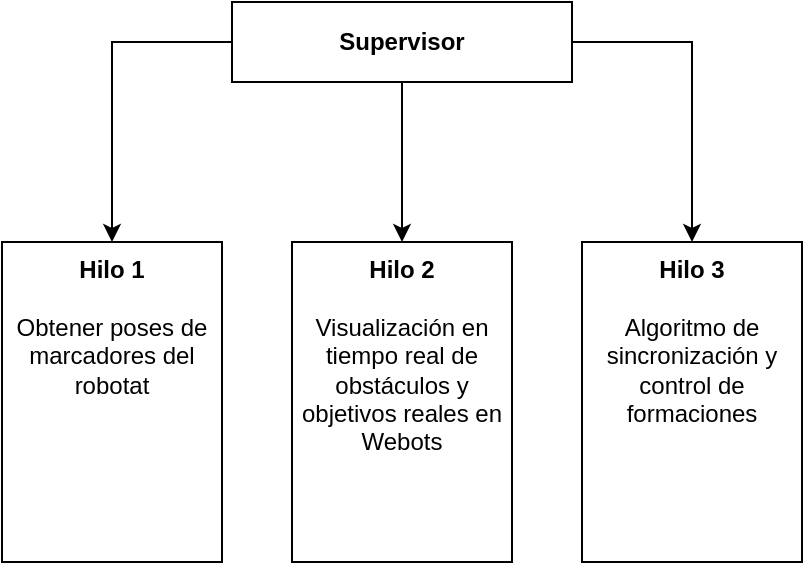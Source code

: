 <mxfile version="24.7.14">
  <diagram name="Página-1" id="aXhcVx3t7UmQBQRVCGdx">
    <mxGraphModel dx="1195" dy="615" grid="1" gridSize="10" guides="1" tooltips="1" connect="1" arrows="1" fold="1" page="1" pageScale="1" pageWidth="827" pageHeight="1169" math="0" shadow="0">
      <root>
        <mxCell id="0" />
        <mxCell id="1" parent="0" />
        <mxCell id="GdQ89D_kQxYwMtSBu0Ns-6" style="edgeStyle=orthogonalEdgeStyle;rounded=0;orthogonalLoop=1;jettySize=auto;html=1;entryX=0.5;entryY=0;entryDx=0;entryDy=0;" edge="1" parent="1" source="GdQ89D_kQxYwMtSBu0Ns-2" target="GdQ89D_kQxYwMtSBu0Ns-3">
          <mxGeometry relative="1" as="geometry" />
        </mxCell>
        <mxCell id="GdQ89D_kQxYwMtSBu0Ns-7" style="edgeStyle=orthogonalEdgeStyle;rounded=0;orthogonalLoop=1;jettySize=auto;html=1;exitX=0.5;exitY=1;exitDx=0;exitDy=0;entryX=0.5;entryY=0;entryDx=0;entryDy=0;" edge="1" parent="1" source="GdQ89D_kQxYwMtSBu0Ns-2" target="GdQ89D_kQxYwMtSBu0Ns-4">
          <mxGeometry relative="1" as="geometry" />
        </mxCell>
        <mxCell id="GdQ89D_kQxYwMtSBu0Ns-8" style="edgeStyle=orthogonalEdgeStyle;rounded=0;orthogonalLoop=1;jettySize=auto;html=1;entryX=0.5;entryY=0;entryDx=0;entryDy=0;" edge="1" parent="1" source="GdQ89D_kQxYwMtSBu0Ns-2" target="GdQ89D_kQxYwMtSBu0Ns-5">
          <mxGeometry relative="1" as="geometry" />
        </mxCell>
        <mxCell id="GdQ89D_kQxYwMtSBu0Ns-2" value="Supervisor" style="rounded=0;whiteSpace=wrap;html=1;fontStyle=1" vertex="1" parent="1">
          <mxGeometry x="325" y="180" width="170" height="40" as="geometry" />
        </mxCell>
        <mxCell id="GdQ89D_kQxYwMtSBu0Ns-9" value="" style="group;flipV=1;flipH=0;" vertex="1" connectable="0" parent="1">
          <mxGeometry x="210" y="300" width="400" height="160" as="geometry" />
        </mxCell>
        <mxCell id="GdQ89D_kQxYwMtSBu0Ns-3" value="&lt;b&gt;Hilo 1&lt;/b&gt;&lt;div&gt;&lt;br&gt;&lt;div&gt;Obtener poses de marcadores del robotat&lt;/div&gt;&lt;/div&gt;" style="rounded=0;whiteSpace=wrap;html=1;flipH=1;verticalAlign=top;align=center;" vertex="1" parent="GdQ89D_kQxYwMtSBu0Ns-9">
          <mxGeometry width="110" height="160" as="geometry" />
        </mxCell>
        <mxCell id="GdQ89D_kQxYwMtSBu0Ns-4" value="&lt;b&gt;Hilo 2&lt;/b&gt;&lt;div&gt;&lt;br&gt;&lt;div&gt;Visualización en tiempo real de obstáculos y objetivos reales en Webots&lt;/div&gt;&lt;/div&gt;" style="rounded=0;whiteSpace=wrap;html=1;flipH=1;verticalAlign=top;align=center;" vertex="1" parent="GdQ89D_kQxYwMtSBu0Ns-9">
          <mxGeometry x="145" width="110" height="160" as="geometry" />
        </mxCell>
        <mxCell id="GdQ89D_kQxYwMtSBu0Ns-5" value="&lt;b&gt;Hilo 3&lt;/b&gt;&lt;div&gt;&lt;br&gt;&lt;div&gt;Algoritmo de sincronización y control de formaciones&lt;/div&gt;&lt;/div&gt;" style="rounded=0;whiteSpace=wrap;html=1;flipH=1;verticalAlign=top;align=center;" vertex="1" parent="GdQ89D_kQxYwMtSBu0Ns-9">
          <mxGeometry x="290" width="110" height="160" as="geometry" />
        </mxCell>
      </root>
    </mxGraphModel>
  </diagram>
</mxfile>

